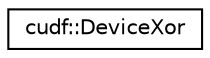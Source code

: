 digraph "Graphical Class Hierarchy"
{
  edge [fontname="Helvetica",fontsize="10",labelfontname="Helvetica",labelfontsize="10"];
  node [fontname="Helvetica",fontsize="10",shape=record];
  rankdir="LR";
  Node0 [label="cudf::DeviceXor",height=0.2,width=0.4,color="black", fillcolor="white", style="filled",URL="$structcudf_1_1DeviceXor.html"];
}
